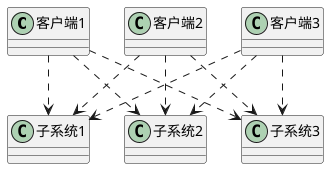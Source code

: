 @startuml

class 客户端1
class 客户端2
class 客户端3

class 子系统1
class 子系统2
class 子系统3


客户端1 ..> 子系统1
客户端1 ..> 子系统2
客户端1 ..> 子系统3

客户端2 ..> 子系统1
客户端2 ..> 子系统2
客户端2 ..> 子系统3

客户端3 ..> 子系统1
客户端3 ..> 子系统2
客户端3 ..> 子系统3


@enduml